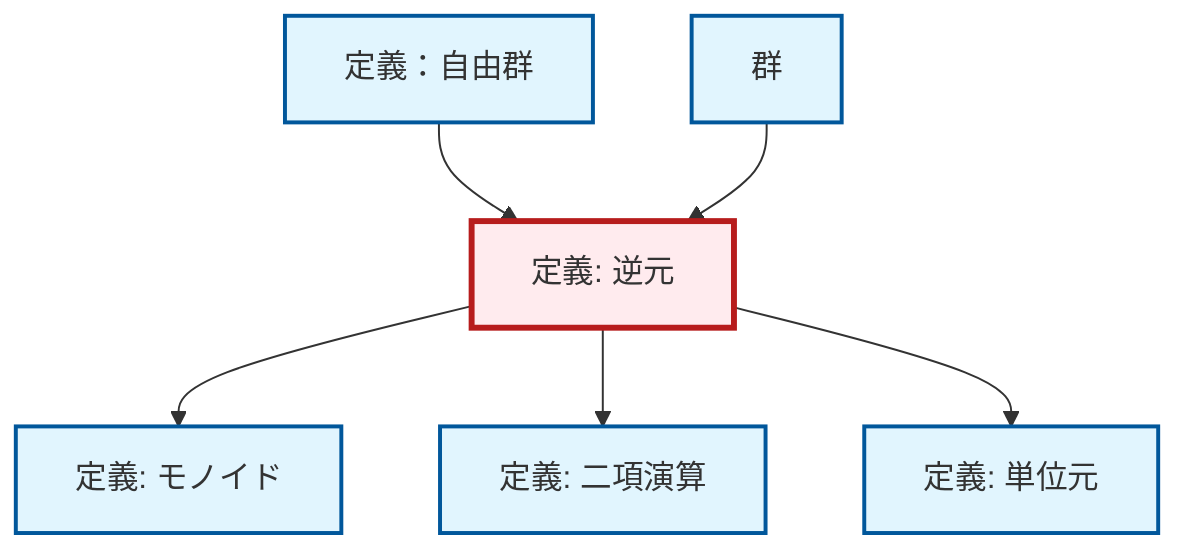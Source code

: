 graph TD
    classDef definition fill:#e1f5fe,stroke:#01579b,stroke-width:2px
    classDef theorem fill:#f3e5f5,stroke:#4a148c,stroke-width:2px
    classDef axiom fill:#fff3e0,stroke:#e65100,stroke-width:2px
    classDef example fill:#e8f5e9,stroke:#1b5e20,stroke-width:2px
    classDef current fill:#ffebee,stroke:#b71c1c,stroke-width:3px
    def-binary-operation["定義: 二項演算"]:::definition
    def-free-group["定義：自由群"]:::definition
    def-identity-element["定義: 単位元"]:::definition
    def-inverse-element["定義: 逆元"]:::definition
    def-group["群"]:::definition
    def-monoid["定義: モノイド"]:::definition
    def-inverse-element --> def-monoid
    def-free-group --> def-inverse-element
    def-inverse-element --> def-binary-operation
    def-inverse-element --> def-identity-element
    def-group --> def-inverse-element
    class def-inverse-element current